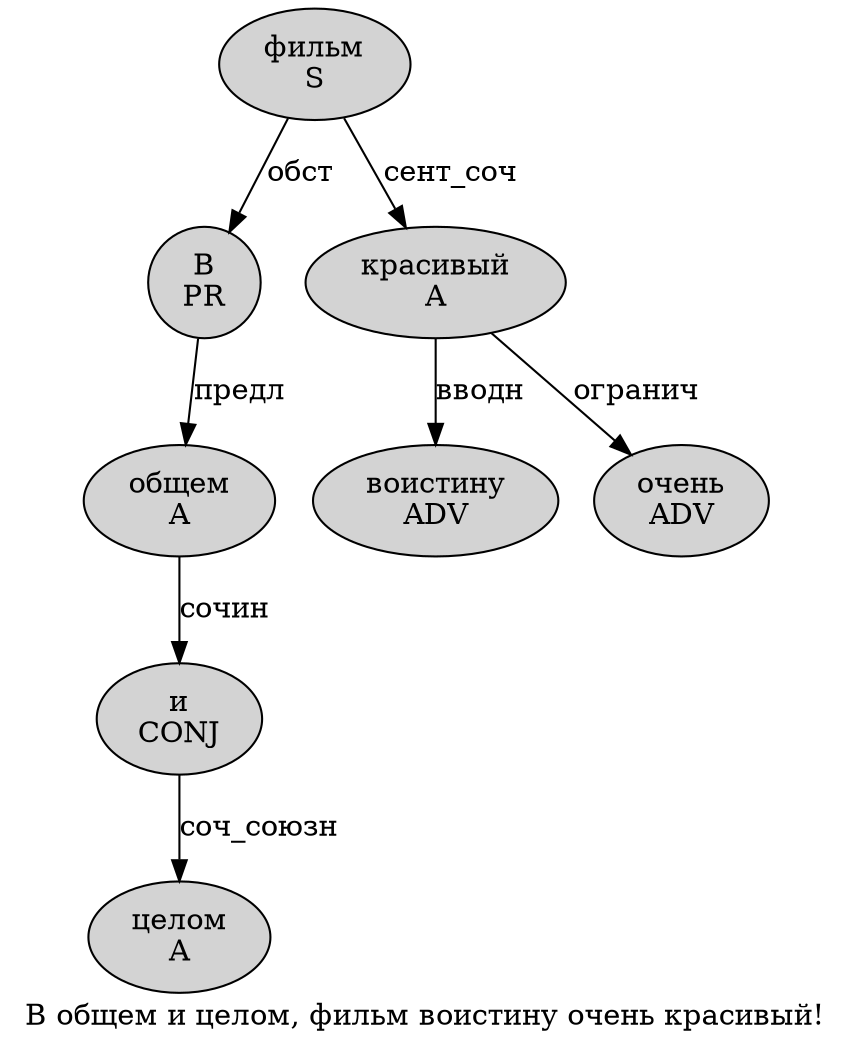 digraph SENTENCE_1032 {
	graph [label="В общем и целом, фильм воистину очень красивый!"]
	node [style=filled]
		0 [label="В
PR" color="" fillcolor=lightgray penwidth=1 shape=ellipse]
		1 [label="общем
A" color="" fillcolor=lightgray penwidth=1 shape=ellipse]
		2 [label="и
CONJ" color="" fillcolor=lightgray penwidth=1 shape=ellipse]
		3 [label="целом
A" color="" fillcolor=lightgray penwidth=1 shape=ellipse]
		5 [label="фильм
S" color="" fillcolor=lightgray penwidth=1 shape=ellipse]
		6 [label="воистину
ADV" color="" fillcolor=lightgray penwidth=1 shape=ellipse]
		7 [label="очень
ADV" color="" fillcolor=lightgray penwidth=1 shape=ellipse]
		8 [label="красивый
A" color="" fillcolor=lightgray penwidth=1 shape=ellipse]
			1 -> 2 [label="сочин"]
			0 -> 1 [label="предл"]
			2 -> 3 [label="соч_союзн"]
			5 -> 0 [label="обст"]
			5 -> 8 [label="сент_соч"]
			8 -> 6 [label="вводн"]
			8 -> 7 [label="огранич"]
}